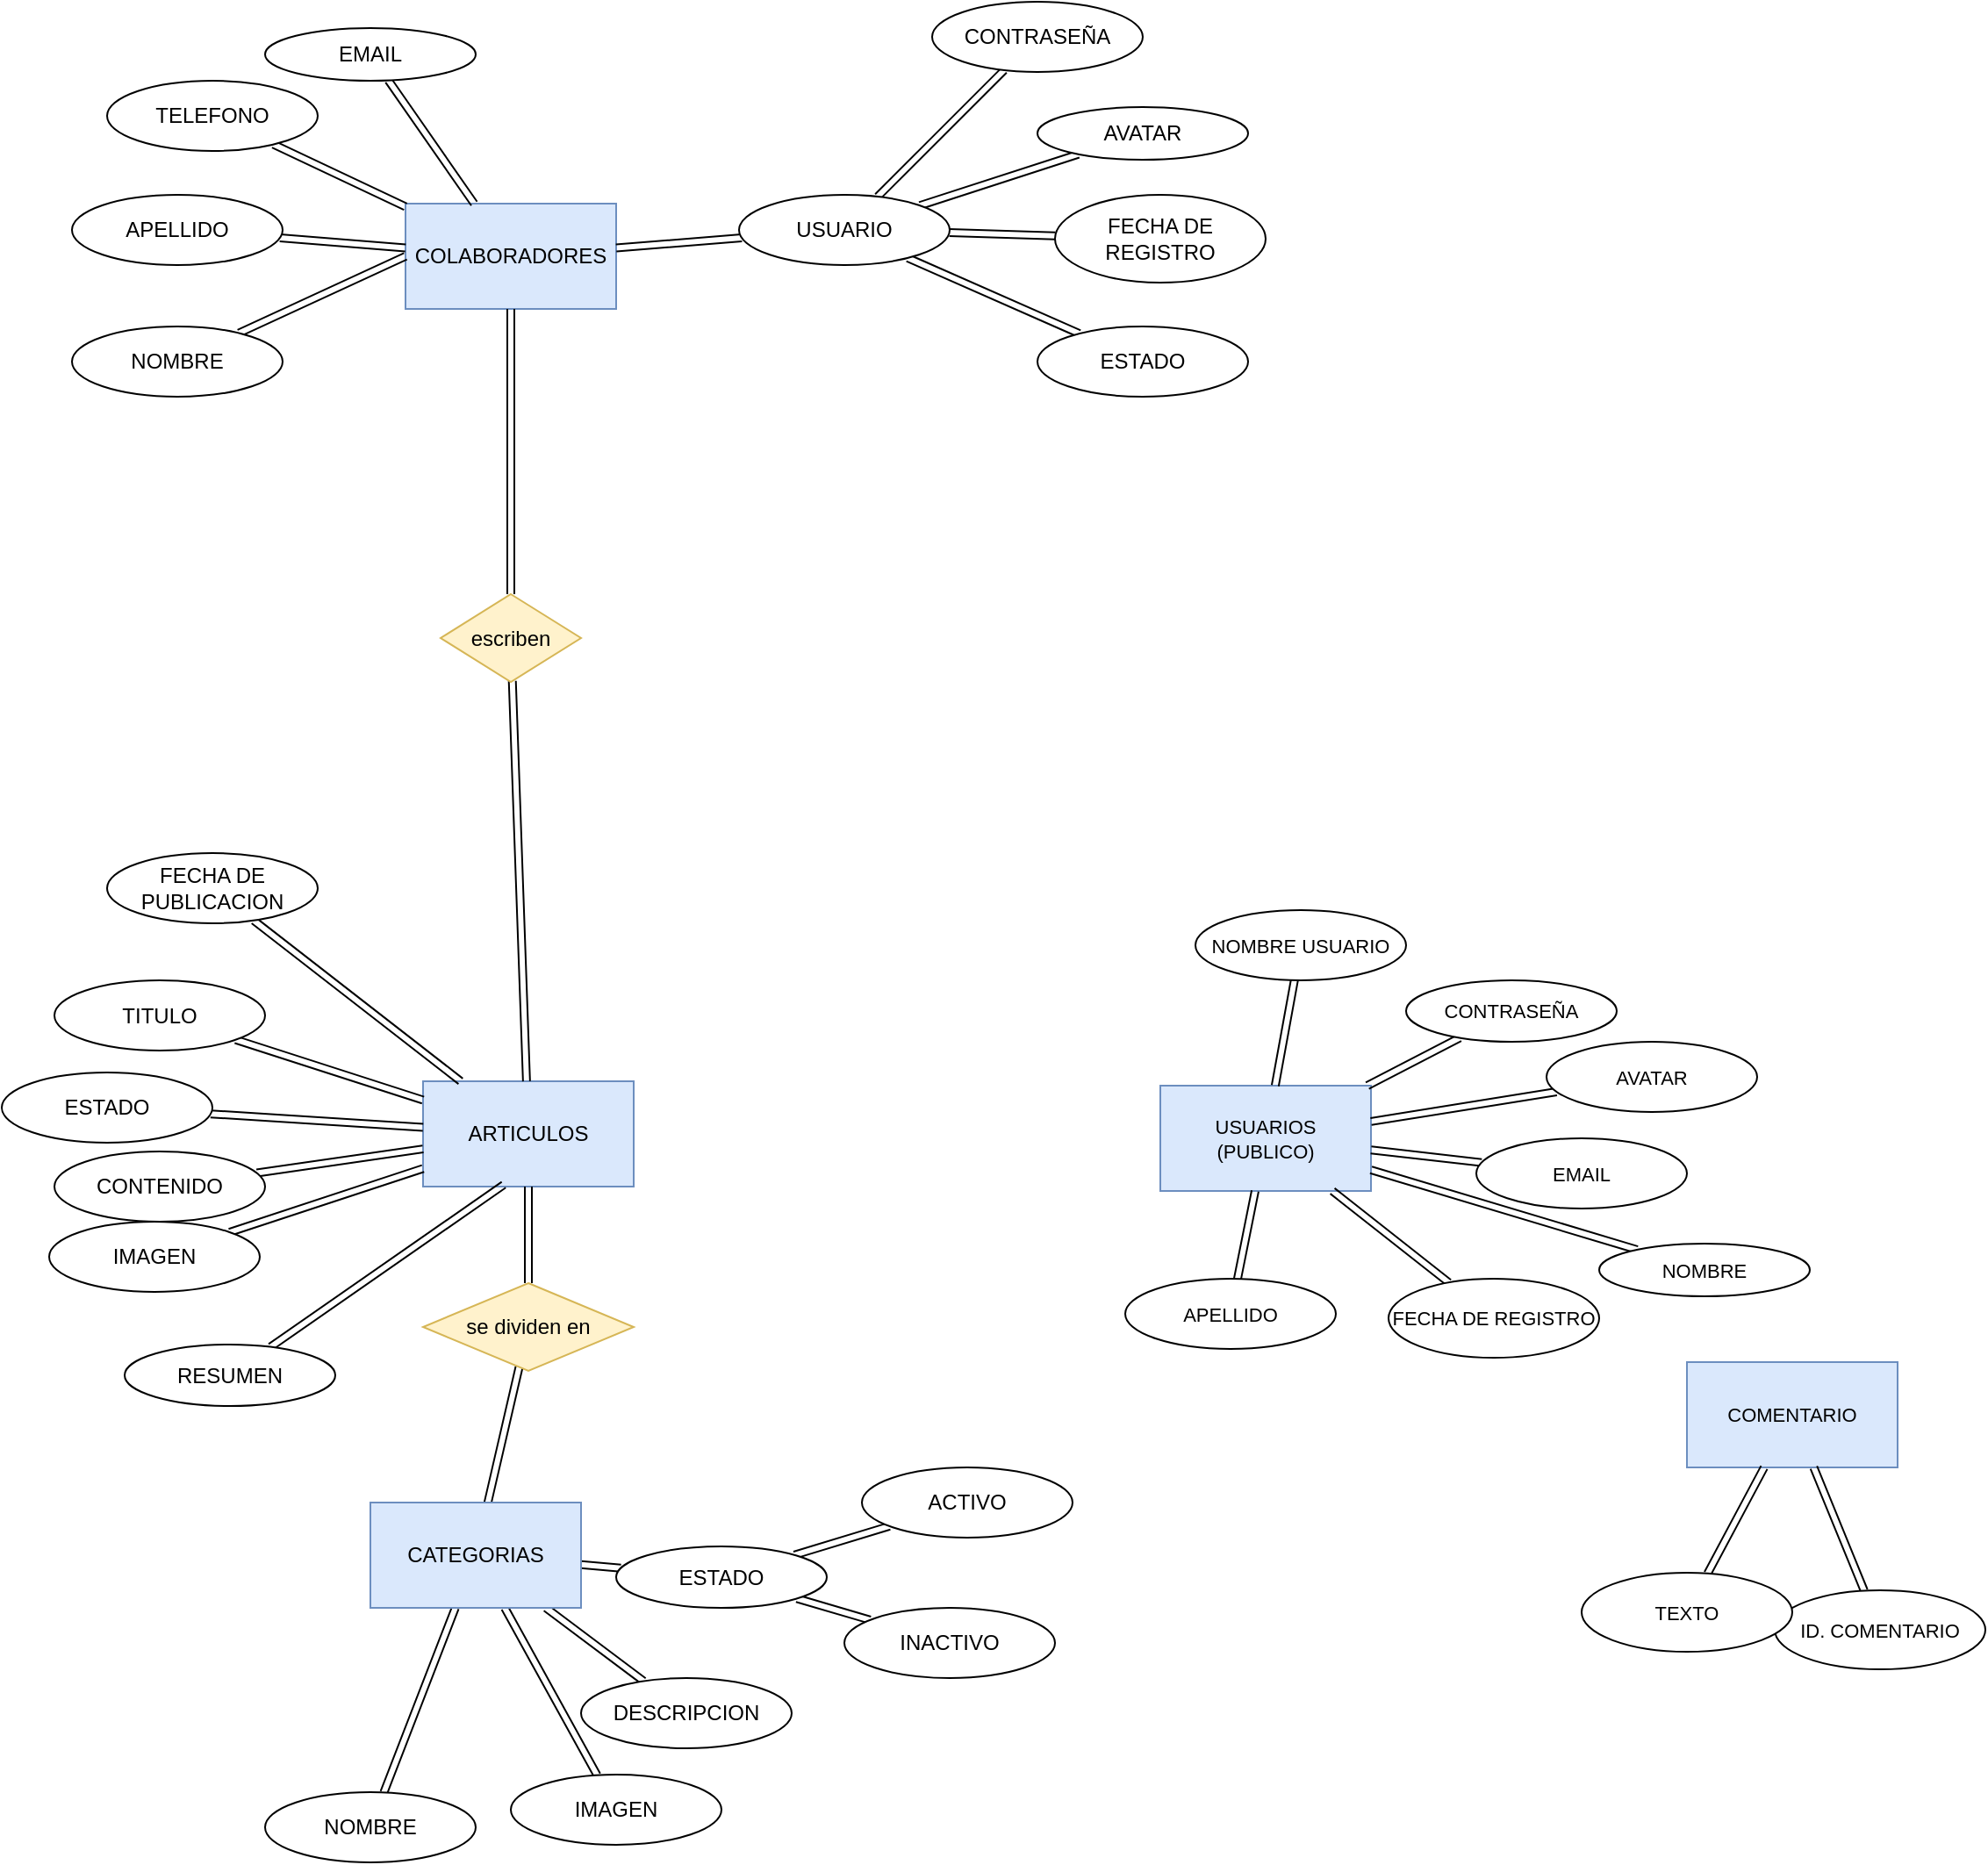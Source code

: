 <mxfile version="21.3.2" type="github">
  <diagram name="Página-1" id="MAWcZr7gNyCnPVqW4qMv">
    <mxGraphModel dx="2241" dy="746" grid="1" gridSize="10" guides="1" tooltips="1" connect="1" arrows="1" fold="1" page="1" pageScale="1" pageWidth="827" pageHeight="1169" math="0" shadow="0">
      <root>
        <mxCell id="0" />
        <mxCell id="1" parent="0" />
        <mxCell id="kaFf4kRh5IlnlxzWk7b9-1" value="COLABORADORES" style="rounded=0;whiteSpace=wrap;html=1;fillColor=#dae8fc;strokeColor=#6c8ebf;" vertex="1" parent="1">
          <mxGeometry x="-270" y="140" width="120" height="60" as="geometry" />
        </mxCell>
        <mxCell id="kaFf4kRh5IlnlxzWk7b9-2" value="ARTICULOS" style="rounded=0;whiteSpace=wrap;html=1;fillColor=#dae8fc;strokeColor=#6c8ebf;" vertex="1" parent="1">
          <mxGeometry x="-260" y="640" width="120" height="60" as="geometry" />
        </mxCell>
        <mxCell id="kaFf4kRh5IlnlxzWk7b9-33" style="rounded=0;orthogonalLoop=1;jettySize=auto;html=1;shape=link;" edge="1" parent="1" source="kaFf4kRh5IlnlxzWk7b9-3" target="kaFf4kRh5IlnlxzWk7b9-25">
          <mxGeometry relative="1" as="geometry" />
        </mxCell>
        <mxCell id="kaFf4kRh5IlnlxzWk7b9-34" style="rounded=0;orthogonalLoop=1;jettySize=auto;html=1;shape=link;" edge="1" parent="1" source="kaFf4kRh5IlnlxzWk7b9-3" target="kaFf4kRh5IlnlxzWk7b9-23">
          <mxGeometry relative="1" as="geometry" />
        </mxCell>
        <mxCell id="kaFf4kRh5IlnlxzWk7b9-35" style="rounded=0;orthogonalLoop=1;jettySize=auto;html=1;shape=link;" edge="1" parent="1" source="kaFf4kRh5IlnlxzWk7b9-3" target="kaFf4kRh5IlnlxzWk7b9-24">
          <mxGeometry relative="1" as="geometry" />
        </mxCell>
        <mxCell id="kaFf4kRh5IlnlxzWk7b9-36" style="rounded=0;orthogonalLoop=1;jettySize=auto;html=1;shape=link;" edge="1" parent="1" source="kaFf4kRh5IlnlxzWk7b9-3" target="kaFf4kRh5IlnlxzWk7b9-22">
          <mxGeometry relative="1" as="geometry" />
        </mxCell>
        <mxCell id="kaFf4kRh5IlnlxzWk7b9-83" value="" style="edgeStyle=none;shape=link;rounded=0;orthogonalLoop=1;jettySize=auto;html=1;labelBackgroundColor=default;strokeColor=default;fontFamily=Helvetica;fontSize=11;fontColor=default;endArrow=classic;" edge="1" parent="1" source="kaFf4kRh5IlnlxzWk7b9-3" target="kaFf4kRh5IlnlxzWk7b9-14">
          <mxGeometry relative="1" as="geometry" />
        </mxCell>
        <mxCell id="kaFf4kRh5IlnlxzWk7b9-3" value="CATEGORIAS" style="rounded=0;whiteSpace=wrap;html=1;fillColor=#dae8fc;strokeColor=#6c8ebf;" vertex="1" parent="1">
          <mxGeometry x="-290" y="880" width="120" height="60" as="geometry" />
        </mxCell>
        <mxCell id="kaFf4kRh5IlnlxzWk7b9-48" style="edgeStyle=none;shape=link;rounded=0;orthogonalLoop=1;jettySize=auto;html=1;entryX=0;entryY=0.5;entryDx=0;entryDy=0;labelBackgroundColor=default;strokeColor=default;fontFamily=Helvetica;fontSize=11;fontColor=default;endArrow=classic;" edge="1" parent="1" source="kaFf4kRh5IlnlxzWk7b9-4" target="kaFf4kRh5IlnlxzWk7b9-1">
          <mxGeometry relative="1" as="geometry" />
        </mxCell>
        <mxCell id="kaFf4kRh5IlnlxzWk7b9-4" value="NOMBRE" style="ellipse;whiteSpace=wrap;html=1;" vertex="1" parent="1">
          <mxGeometry x="-460" y="210" width="120" height="40" as="geometry" />
        </mxCell>
        <mxCell id="kaFf4kRh5IlnlxzWk7b9-49" style="edgeStyle=none;shape=link;rounded=0;orthogonalLoop=1;jettySize=auto;html=1;labelBackgroundColor=default;strokeColor=default;fontFamily=Helvetica;fontSize=11;fontColor=default;endArrow=classic;" edge="1" parent="1" source="kaFf4kRh5IlnlxzWk7b9-5" target="kaFf4kRh5IlnlxzWk7b9-1">
          <mxGeometry relative="1" as="geometry" />
        </mxCell>
        <mxCell id="kaFf4kRh5IlnlxzWk7b9-5" value="APELLIDO" style="ellipse;whiteSpace=wrap;html=1;" vertex="1" parent="1">
          <mxGeometry x="-460" y="135" width="120" height="40" as="geometry" />
        </mxCell>
        <mxCell id="kaFf4kRh5IlnlxzWk7b9-52" style="edgeStyle=none;shape=link;rounded=0;orthogonalLoop=1;jettySize=auto;html=1;labelBackgroundColor=default;strokeColor=default;fontFamily=Helvetica;fontSize=11;fontColor=default;endArrow=classic;" edge="1" parent="1" source="kaFf4kRh5IlnlxzWk7b9-6" target="kaFf4kRh5IlnlxzWk7b9-1">
          <mxGeometry relative="1" as="geometry" />
        </mxCell>
        <mxCell id="kaFf4kRh5IlnlxzWk7b9-53" style="edgeStyle=none;shape=link;rounded=0;orthogonalLoop=1;jettySize=auto;html=1;labelBackgroundColor=default;strokeColor=default;fontFamily=Helvetica;fontSize=11;fontColor=default;endArrow=classic;" edge="1" parent="1" source="kaFf4kRh5IlnlxzWk7b9-6" target="kaFf4kRh5IlnlxzWk7b9-9">
          <mxGeometry relative="1" as="geometry" />
        </mxCell>
        <mxCell id="kaFf4kRh5IlnlxzWk7b9-54" style="edgeStyle=none;shape=link;rounded=0;orthogonalLoop=1;jettySize=auto;html=1;labelBackgroundColor=default;strokeColor=default;fontFamily=Helvetica;fontSize=11;fontColor=default;endArrow=classic;" edge="1" parent="1" source="kaFf4kRh5IlnlxzWk7b9-6" target="kaFf4kRh5IlnlxzWk7b9-12">
          <mxGeometry relative="1" as="geometry" />
        </mxCell>
        <mxCell id="kaFf4kRh5IlnlxzWk7b9-55" style="edgeStyle=none;shape=link;rounded=0;orthogonalLoop=1;jettySize=auto;html=1;labelBackgroundColor=default;strokeColor=default;fontFamily=Helvetica;fontSize=11;fontColor=default;endArrow=classic;" edge="1" parent="1" source="kaFf4kRh5IlnlxzWk7b9-6" target="kaFf4kRh5IlnlxzWk7b9-11">
          <mxGeometry relative="1" as="geometry" />
        </mxCell>
        <mxCell id="kaFf4kRh5IlnlxzWk7b9-56" style="edgeStyle=none;shape=link;rounded=0;orthogonalLoop=1;jettySize=auto;html=1;labelBackgroundColor=default;strokeColor=default;fontFamily=Helvetica;fontSize=11;fontColor=default;endArrow=classic;" edge="1" parent="1" source="kaFf4kRh5IlnlxzWk7b9-6" target="kaFf4kRh5IlnlxzWk7b9-10">
          <mxGeometry relative="1" as="geometry" />
        </mxCell>
        <mxCell id="kaFf4kRh5IlnlxzWk7b9-6" value="USUARIO" style="ellipse;whiteSpace=wrap;html=1;" vertex="1" parent="1">
          <mxGeometry x="-80" y="135" width="120" height="40" as="geometry" />
        </mxCell>
        <mxCell id="kaFf4kRh5IlnlxzWk7b9-50" style="edgeStyle=none;shape=link;rounded=0;orthogonalLoop=1;jettySize=auto;html=1;labelBackgroundColor=default;strokeColor=default;fontFamily=Helvetica;fontSize=11;fontColor=default;endArrow=classic;" edge="1" parent="1" source="kaFf4kRh5IlnlxzWk7b9-7" target="kaFf4kRh5IlnlxzWk7b9-1">
          <mxGeometry relative="1" as="geometry" />
        </mxCell>
        <mxCell id="kaFf4kRh5IlnlxzWk7b9-7" value="TELEFONO" style="ellipse;whiteSpace=wrap;html=1;" vertex="1" parent="1">
          <mxGeometry x="-440" y="70" width="120" height="40" as="geometry" />
        </mxCell>
        <mxCell id="kaFf4kRh5IlnlxzWk7b9-51" style="edgeStyle=none;shape=link;rounded=0;orthogonalLoop=1;jettySize=auto;html=1;labelBackgroundColor=default;strokeColor=default;fontFamily=Helvetica;fontSize=11;fontColor=default;endArrow=classic;" edge="1" parent="1" source="kaFf4kRh5IlnlxzWk7b9-8" target="kaFf4kRh5IlnlxzWk7b9-1">
          <mxGeometry relative="1" as="geometry" />
        </mxCell>
        <mxCell id="kaFf4kRh5IlnlxzWk7b9-8" value="EMAIL" style="ellipse;whiteSpace=wrap;html=1;" vertex="1" parent="1">
          <mxGeometry x="-350" y="40" width="120" height="30" as="geometry" />
        </mxCell>
        <mxCell id="kaFf4kRh5IlnlxzWk7b9-9" value="CONTRASEÑA" style="ellipse;whiteSpace=wrap;html=1;" vertex="1" parent="1">
          <mxGeometry x="30" y="25" width="120" height="40" as="geometry" />
        </mxCell>
        <mxCell id="kaFf4kRh5IlnlxzWk7b9-10" value="ESTADO" style="ellipse;whiteSpace=wrap;html=1;" vertex="1" parent="1">
          <mxGeometry x="90" y="210" width="120" height="40" as="geometry" />
        </mxCell>
        <mxCell id="kaFf4kRh5IlnlxzWk7b9-11" value="FECHA DE REGISTRO" style="ellipse;whiteSpace=wrap;html=1;" vertex="1" parent="1">
          <mxGeometry x="100" y="135" width="120" height="50" as="geometry" />
        </mxCell>
        <mxCell id="kaFf4kRh5IlnlxzWk7b9-12" value="AVATAR" style="ellipse;whiteSpace=wrap;html=1;" vertex="1" parent="1">
          <mxGeometry x="90" y="85" width="120" height="30" as="geometry" />
        </mxCell>
        <mxCell id="kaFf4kRh5IlnlxzWk7b9-44" style="edgeStyle=none;shape=link;rounded=0;orthogonalLoop=1;jettySize=auto;html=1;labelBackgroundColor=default;strokeColor=default;fontFamily=Helvetica;fontSize=11;fontColor=default;endArrow=classic;" edge="1" parent="1" source="kaFf4kRh5IlnlxzWk7b9-13" target="kaFf4kRh5IlnlxzWk7b9-2">
          <mxGeometry relative="1" as="geometry" />
        </mxCell>
        <mxCell id="kaFf4kRh5IlnlxzWk7b9-46" style="edgeStyle=none;shape=link;rounded=0;orthogonalLoop=1;jettySize=auto;html=1;labelBackgroundColor=default;strokeColor=default;fontFamily=Helvetica;fontSize=11;fontColor=default;endArrow=classic;" edge="1" parent="1" source="kaFf4kRh5IlnlxzWk7b9-13" target="kaFf4kRh5IlnlxzWk7b9-1">
          <mxGeometry relative="1" as="geometry" />
        </mxCell>
        <mxCell id="kaFf4kRh5IlnlxzWk7b9-13" value="escriben" style="rhombus;whiteSpace=wrap;html=1;fillColor=#fff2cc;strokeColor=#d6b656;" vertex="1" parent="1">
          <mxGeometry x="-250" y="362.5" width="80" height="50" as="geometry" />
        </mxCell>
        <mxCell id="kaFf4kRh5IlnlxzWk7b9-45" style="edgeStyle=none;shape=link;rounded=0;orthogonalLoop=1;jettySize=auto;html=1;labelBackgroundColor=default;strokeColor=default;fontFamily=Helvetica;fontSize=11;fontColor=default;endArrow=classic;" edge="1" parent="1" source="kaFf4kRh5IlnlxzWk7b9-14" target="kaFf4kRh5IlnlxzWk7b9-2">
          <mxGeometry relative="1" as="geometry" />
        </mxCell>
        <mxCell id="kaFf4kRh5IlnlxzWk7b9-14" value="se dividen en" style="rhombus;whiteSpace=wrap;html=1;fillColor=#fff2cc;strokeColor=#d6b656;" vertex="1" parent="1">
          <mxGeometry x="-260" y="755" width="120" height="50" as="geometry" />
        </mxCell>
        <mxCell id="kaFf4kRh5IlnlxzWk7b9-39" style="rounded=0;orthogonalLoop=1;jettySize=auto;html=1;shape=link;" edge="1" parent="1" source="kaFf4kRh5IlnlxzWk7b9-15" target="kaFf4kRh5IlnlxzWk7b9-2">
          <mxGeometry relative="1" as="geometry" />
        </mxCell>
        <mxCell id="kaFf4kRh5IlnlxzWk7b9-15" value="TITULO" style="ellipse;whiteSpace=wrap;html=1;" vertex="1" parent="1">
          <mxGeometry x="-470" y="582.5" width="120" height="40" as="geometry" />
        </mxCell>
        <mxCell id="kaFf4kRh5IlnlxzWk7b9-40" style="rounded=0;orthogonalLoop=1;jettySize=auto;html=1;entryX=0.383;entryY=0.983;entryDx=0;entryDy=0;entryPerimeter=0;shape=link;" edge="1" parent="1" source="kaFf4kRh5IlnlxzWk7b9-17" target="kaFf4kRh5IlnlxzWk7b9-2">
          <mxGeometry relative="1" as="geometry" />
        </mxCell>
        <mxCell id="kaFf4kRh5IlnlxzWk7b9-17" value="RESUMEN" style="ellipse;whiteSpace=wrap;html=1;" vertex="1" parent="1">
          <mxGeometry x="-430" y="790" width="120" height="35" as="geometry" />
        </mxCell>
        <mxCell id="kaFf4kRh5IlnlxzWk7b9-41" style="rounded=0;orthogonalLoop=1;jettySize=auto;html=1;shape=link;" edge="1" parent="1" source="kaFf4kRh5IlnlxzWk7b9-18" target="kaFf4kRh5IlnlxzWk7b9-2">
          <mxGeometry relative="1" as="geometry" />
        </mxCell>
        <mxCell id="kaFf4kRh5IlnlxzWk7b9-18" value="CONTENIDO" style="ellipse;whiteSpace=wrap;html=1;" vertex="1" parent="1">
          <mxGeometry x="-470" y="680" width="120" height="40" as="geometry" />
        </mxCell>
        <mxCell id="kaFf4kRh5IlnlxzWk7b9-43" style="rounded=0;orthogonalLoop=1;jettySize=auto;html=1;shape=link;" edge="1" parent="1" source="kaFf4kRh5IlnlxzWk7b9-19" target="kaFf4kRh5IlnlxzWk7b9-2">
          <mxGeometry relative="1" as="geometry" />
        </mxCell>
        <mxCell id="kaFf4kRh5IlnlxzWk7b9-19" value="IMAGEN" style="ellipse;whiteSpace=wrap;html=1;" vertex="1" parent="1">
          <mxGeometry x="-473" y="720" width="120" height="40" as="geometry" />
        </mxCell>
        <mxCell id="kaFf4kRh5IlnlxzWk7b9-42" style="rounded=0;orthogonalLoop=1;jettySize=auto;html=1;shape=link;" edge="1" parent="1" source="kaFf4kRh5IlnlxzWk7b9-20" target="kaFf4kRh5IlnlxzWk7b9-2">
          <mxGeometry relative="1" as="geometry" />
        </mxCell>
        <mxCell id="kaFf4kRh5IlnlxzWk7b9-20" value="ESTADO" style="ellipse;whiteSpace=wrap;html=1;" vertex="1" parent="1">
          <mxGeometry x="-500" y="635" width="120" height="40" as="geometry" />
        </mxCell>
        <mxCell id="kaFf4kRh5IlnlxzWk7b9-38" style="rounded=0;orthogonalLoop=1;jettySize=auto;html=1;shape=link;" edge="1" parent="1" source="kaFf4kRh5IlnlxzWk7b9-21" target="kaFf4kRh5IlnlxzWk7b9-2">
          <mxGeometry relative="1" as="geometry" />
        </mxCell>
        <mxCell id="kaFf4kRh5IlnlxzWk7b9-21" value="FECHA DE PUBLICACION" style="ellipse;whiteSpace=wrap;html=1;" vertex="1" parent="1">
          <mxGeometry x="-440" y="510" width="120" height="40" as="geometry" />
        </mxCell>
        <mxCell id="kaFf4kRh5IlnlxzWk7b9-22" value="NOMBRE" style="ellipse;whiteSpace=wrap;html=1;" vertex="1" parent="1">
          <mxGeometry x="-350" y="1045" width="120" height="40" as="geometry" />
        </mxCell>
        <mxCell id="kaFf4kRh5IlnlxzWk7b9-23" value="DESCRIPCION" style="ellipse;whiteSpace=wrap;html=1;" vertex="1" parent="1">
          <mxGeometry x="-170" y="980" width="120" height="40" as="geometry" />
        </mxCell>
        <mxCell id="kaFf4kRh5IlnlxzWk7b9-24" value="IMAGEN" style="ellipse;whiteSpace=wrap;html=1;" vertex="1" parent="1">
          <mxGeometry x="-210" y="1035" width="120" height="40" as="geometry" />
        </mxCell>
        <mxCell id="kaFf4kRh5IlnlxzWk7b9-31" style="rounded=0;orthogonalLoop=1;jettySize=auto;html=1;shape=link;" edge="1" parent="1" source="kaFf4kRh5IlnlxzWk7b9-25" target="kaFf4kRh5IlnlxzWk7b9-27">
          <mxGeometry relative="1" as="geometry" />
        </mxCell>
        <mxCell id="kaFf4kRh5IlnlxzWk7b9-37" style="rounded=0;orthogonalLoop=1;jettySize=auto;html=1;shape=link;" edge="1" parent="1" source="kaFf4kRh5IlnlxzWk7b9-25" target="kaFf4kRh5IlnlxzWk7b9-26">
          <mxGeometry relative="1" as="geometry" />
        </mxCell>
        <mxCell id="kaFf4kRh5IlnlxzWk7b9-25" value="ESTADO" style="ellipse;whiteSpace=wrap;html=1;" vertex="1" parent="1">
          <mxGeometry x="-150" y="905" width="120" height="35" as="geometry" />
        </mxCell>
        <mxCell id="kaFf4kRh5IlnlxzWk7b9-26" value="ACTIVO" style="ellipse;whiteSpace=wrap;html=1;" vertex="1" parent="1">
          <mxGeometry x="-10" y="860" width="120" height="40" as="geometry" />
        </mxCell>
        <mxCell id="kaFf4kRh5IlnlxzWk7b9-27" value="INACTIVO" style="ellipse;whiteSpace=wrap;html=1;" vertex="1" parent="1">
          <mxGeometry x="-20" y="940" width="120" height="40" as="geometry" />
        </mxCell>
        <mxCell id="kaFf4kRh5IlnlxzWk7b9-57" value="USUARIOS&lt;br&gt;(PUBLICO)" style="rounded=0;whiteSpace=wrap;html=1;fontFamily=Helvetica;fontSize=11;fillColor=#dae8fc;strokeColor=#6c8ebf;" vertex="1" parent="1">
          <mxGeometry x="160" y="642.5" width="120" height="60" as="geometry" />
        </mxCell>
        <mxCell id="kaFf4kRh5IlnlxzWk7b9-70" style="edgeStyle=none;shape=link;rounded=0;orthogonalLoop=1;jettySize=auto;html=1;labelBackgroundColor=default;strokeColor=default;fontFamily=Helvetica;fontSize=11;fontColor=default;endArrow=classic;" edge="1" parent="1" source="kaFf4kRh5IlnlxzWk7b9-58" target="kaFf4kRh5IlnlxzWk7b9-57">
          <mxGeometry relative="1" as="geometry" />
        </mxCell>
        <mxCell id="kaFf4kRh5IlnlxzWk7b9-58" value="NOMBRE" style="ellipse;whiteSpace=wrap;html=1;fontFamily=Helvetica;fontSize=11;fontColor=default;" vertex="1" parent="1">
          <mxGeometry x="410" y="732.5" width="120" height="30" as="geometry" />
        </mxCell>
        <mxCell id="kaFf4kRh5IlnlxzWk7b9-68" style="edgeStyle=none;shape=link;rounded=0;orthogonalLoop=1;jettySize=auto;html=1;labelBackgroundColor=default;strokeColor=default;fontFamily=Helvetica;fontSize=11;fontColor=default;endArrow=classic;" edge="1" parent="1" source="kaFf4kRh5IlnlxzWk7b9-59" target="kaFf4kRh5IlnlxzWk7b9-57">
          <mxGeometry relative="1" as="geometry" />
        </mxCell>
        <mxCell id="kaFf4kRh5IlnlxzWk7b9-59" value="APELLIDO" style="ellipse;whiteSpace=wrap;html=1;fontFamily=Helvetica;fontSize=11;fontColor=default;" vertex="1" parent="1">
          <mxGeometry x="140" y="752.5" width="120" height="40" as="geometry" />
        </mxCell>
        <mxCell id="kaFf4kRh5IlnlxzWk7b9-74" style="edgeStyle=none;shape=link;rounded=0;orthogonalLoop=1;jettySize=auto;html=1;labelBackgroundColor=default;strokeColor=default;fontFamily=Helvetica;fontSize=11;fontColor=default;endArrow=classic;" edge="1" parent="1" source="kaFf4kRh5IlnlxzWk7b9-60" target="kaFf4kRh5IlnlxzWk7b9-57">
          <mxGeometry relative="1" as="geometry" />
        </mxCell>
        <mxCell id="kaFf4kRh5IlnlxzWk7b9-60" value="NOMBRE USUARIO" style="ellipse;whiteSpace=wrap;html=1;fontFamily=Helvetica;fontSize=11;fontColor=default;" vertex="1" parent="1">
          <mxGeometry x="180" y="542.5" width="120" height="40" as="geometry" />
        </mxCell>
        <mxCell id="kaFf4kRh5IlnlxzWk7b9-72" style="edgeStyle=none;shape=link;rounded=0;orthogonalLoop=1;jettySize=auto;html=1;labelBackgroundColor=default;strokeColor=default;fontFamily=Helvetica;fontSize=11;fontColor=default;endArrow=classic;" edge="1" parent="1" source="kaFf4kRh5IlnlxzWk7b9-61" target="kaFf4kRh5IlnlxzWk7b9-57">
          <mxGeometry relative="1" as="geometry" />
        </mxCell>
        <mxCell id="kaFf4kRh5IlnlxzWk7b9-61" value="AVATAR" style="ellipse;whiteSpace=wrap;html=1;fontFamily=Helvetica;fontSize=11;fontColor=default;" vertex="1" parent="1">
          <mxGeometry x="380" y="617.5" width="120" height="40" as="geometry" />
        </mxCell>
        <mxCell id="kaFf4kRh5IlnlxzWk7b9-69" style="edgeStyle=none;shape=link;rounded=0;orthogonalLoop=1;jettySize=auto;html=1;labelBackgroundColor=default;strokeColor=default;fontFamily=Helvetica;fontSize=11;fontColor=default;endArrow=classic;" edge="1" parent="1" source="kaFf4kRh5IlnlxzWk7b9-62" target="kaFf4kRh5IlnlxzWk7b9-57">
          <mxGeometry relative="1" as="geometry" />
        </mxCell>
        <mxCell id="kaFf4kRh5IlnlxzWk7b9-62" value="FECHA DE REGISTRO" style="ellipse;whiteSpace=wrap;html=1;fontFamily=Helvetica;fontSize=11;fontColor=default;" vertex="1" parent="1">
          <mxGeometry x="290" y="752.5" width="120" height="45" as="geometry" />
        </mxCell>
        <mxCell id="kaFf4kRh5IlnlxzWk7b9-71" style="edgeStyle=none;shape=link;rounded=0;orthogonalLoop=1;jettySize=auto;html=1;labelBackgroundColor=default;strokeColor=default;fontFamily=Helvetica;fontSize=11;fontColor=default;endArrow=classic;" edge="1" parent="1" source="kaFf4kRh5IlnlxzWk7b9-63" target="kaFf4kRh5IlnlxzWk7b9-57">
          <mxGeometry relative="1" as="geometry" />
        </mxCell>
        <mxCell id="kaFf4kRh5IlnlxzWk7b9-63" value="EMAIL" style="ellipse;whiteSpace=wrap;html=1;fontFamily=Helvetica;fontSize=11;fontColor=default;" vertex="1" parent="1">
          <mxGeometry x="340" y="672.5" width="120" height="40" as="geometry" />
        </mxCell>
        <mxCell id="kaFf4kRh5IlnlxzWk7b9-73" style="edgeStyle=none;shape=link;rounded=0;orthogonalLoop=1;jettySize=auto;html=1;labelBackgroundColor=default;strokeColor=default;fontFamily=Helvetica;fontSize=11;fontColor=default;endArrow=classic;" edge="1" parent="1" source="kaFf4kRh5IlnlxzWk7b9-64" target="kaFf4kRh5IlnlxzWk7b9-57">
          <mxGeometry relative="1" as="geometry" />
        </mxCell>
        <mxCell id="kaFf4kRh5IlnlxzWk7b9-64" value="CONTRASEÑA" style="ellipse;whiteSpace=wrap;html=1;fontFamily=Helvetica;fontSize=11;fontColor=default;" vertex="1" parent="1">
          <mxGeometry x="300" y="582.5" width="120" height="35" as="geometry" />
        </mxCell>
        <mxCell id="kaFf4kRh5IlnlxzWk7b9-65" value="COMENTARIO" style="rounded=0;whiteSpace=wrap;html=1;fontFamily=Helvetica;fontSize=11;fillColor=#dae8fc;strokeColor=#6c8ebf;" vertex="1" parent="1">
          <mxGeometry x="460" y="800" width="120" height="60" as="geometry" />
        </mxCell>
        <mxCell id="kaFf4kRh5IlnlxzWk7b9-76" style="edgeStyle=none;shape=link;rounded=0;orthogonalLoop=1;jettySize=auto;html=1;labelBackgroundColor=default;strokeColor=default;fontFamily=Helvetica;fontSize=11;fontColor=default;endArrow=classic;" edge="1" parent="1" source="kaFf4kRh5IlnlxzWk7b9-66" target="kaFf4kRh5IlnlxzWk7b9-65">
          <mxGeometry relative="1" as="geometry" />
        </mxCell>
        <mxCell id="kaFf4kRh5IlnlxzWk7b9-66" value="ID. COMENTARIO" style="ellipse;whiteSpace=wrap;html=1;fontFamily=Helvetica;fontSize=11;fontColor=default;" vertex="1" parent="1">
          <mxGeometry x="510" y="930" width="120" height="45" as="geometry" />
        </mxCell>
        <mxCell id="kaFf4kRh5IlnlxzWk7b9-75" style="edgeStyle=none;shape=link;rounded=0;orthogonalLoop=1;jettySize=auto;html=1;labelBackgroundColor=default;strokeColor=default;fontFamily=Helvetica;fontSize=11;fontColor=default;endArrow=classic;" edge="1" parent="1" source="kaFf4kRh5IlnlxzWk7b9-67" target="kaFf4kRh5IlnlxzWk7b9-65">
          <mxGeometry relative="1" as="geometry" />
        </mxCell>
        <mxCell id="kaFf4kRh5IlnlxzWk7b9-67" value="TEXTO" style="ellipse;whiteSpace=wrap;html=1;fontFamily=Helvetica;fontSize=11;fontColor=default;" vertex="1" parent="1">
          <mxGeometry x="400" y="920" width="120" height="45" as="geometry" />
        </mxCell>
      </root>
    </mxGraphModel>
  </diagram>
</mxfile>
